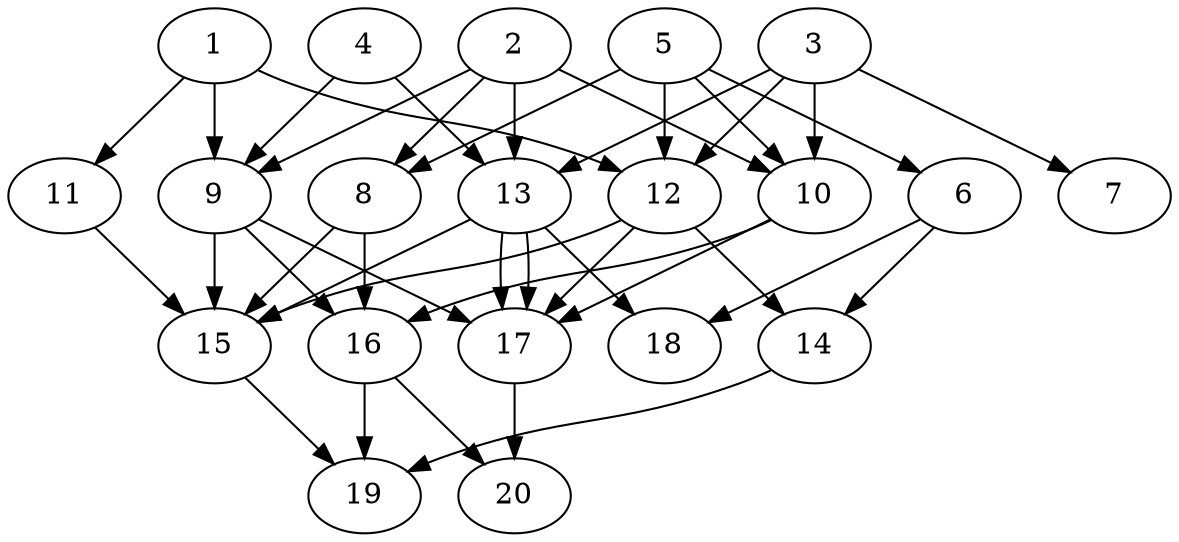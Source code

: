 // DAG automatically generated by daggen at Tue Jul 23 14:23:30 2019
// ./daggen --dot -n 20 --ccr 0.5 --fat 0.6 --regular 0.5 --density 0.6 --mindata 5242880 --maxdata 52428800 
digraph G {
  1 [size="89239552", alpha="0.00", expect_size="44619776"] 
  1 -> 9 [size ="44619776"]
  1 -> 11 [size ="44619776"]
  1 -> 12 [size ="44619776"]
  2 [size="47908864", alpha="0.09", expect_size="23954432"] 
  2 -> 8 [size ="23954432"]
  2 -> 9 [size ="23954432"]
  2 -> 10 [size ="23954432"]
  2 -> 13 [size ="23954432"]
  3 [size="40716288", alpha="0.02", expect_size="20358144"] 
  3 -> 7 [size ="20358144"]
  3 -> 10 [size ="20358144"]
  3 -> 12 [size ="20358144"]
  3 -> 13 [size ="20358144"]
  4 [size="94332928", alpha="0.12", expect_size="47166464"] 
  4 -> 9 [size ="47166464"]
  4 -> 13 [size ="47166464"]
  5 [size="78514176", alpha="0.13", expect_size="39257088"] 
  5 -> 6 [size ="39257088"]
  5 -> 8 [size ="39257088"]
  5 -> 10 [size ="39257088"]
  5 -> 12 [size ="39257088"]
  6 [size="62418944", alpha="0.20", expect_size="31209472"] 
  6 -> 14 [size ="31209472"]
  6 -> 18 [size ="31209472"]
  7 [size="22214656", alpha="0.04", expect_size="11107328"] 
  8 [size="77047808", alpha="0.03", expect_size="38523904"] 
  8 -> 15 [size ="38523904"]
  8 -> 16 [size ="38523904"]
  9 [size="101586944", alpha="0.14", expect_size="50793472"] 
  9 -> 15 [size ="50793472"]
  9 -> 16 [size ="50793472"]
  9 -> 17 [size ="50793472"]
  10 [size="50595840", alpha="0.01", expect_size="25297920"] 
  10 -> 16 [size ="25297920"]
  10 -> 17 [size ="25297920"]
  11 [size="88561664", alpha="0.05", expect_size="44280832"] 
  11 -> 15 [size ="44280832"]
  12 [size="89978880", alpha="0.05", expect_size="44989440"] 
  12 -> 14 [size ="44989440"]
  12 -> 15 [size ="44989440"]
  12 -> 17 [size ="44989440"]
  13 [size="39469056", alpha="0.06", expect_size="19734528"] 
  13 -> 15 [size ="19734528"]
  13 -> 17 [size ="19734528"]
  13 -> 17 [size ="19734528"]
  13 -> 18 [size ="19734528"]
  14 [size="47306752", alpha="0.08", expect_size="23653376"] 
  14 -> 19 [size ="23653376"]
  15 [size="102254592", alpha="0.00", expect_size="51127296"] 
  15 -> 19 [size ="51127296"]
  16 [size="69148672", alpha="0.15", expect_size="34574336"] 
  16 -> 19 [size ="34574336"]
  16 -> 20 [size ="34574336"]
  17 [size="68521984", alpha="0.01", expect_size="34260992"] 
  17 -> 20 [size ="34260992"]
  18 [size="87121920", alpha="0.20", expect_size="43560960"] 
  19 [size="102901760", alpha="0.13", expect_size="51450880"] 
  20 [size="74016768", alpha="0.04", expect_size="37008384"] 
}
